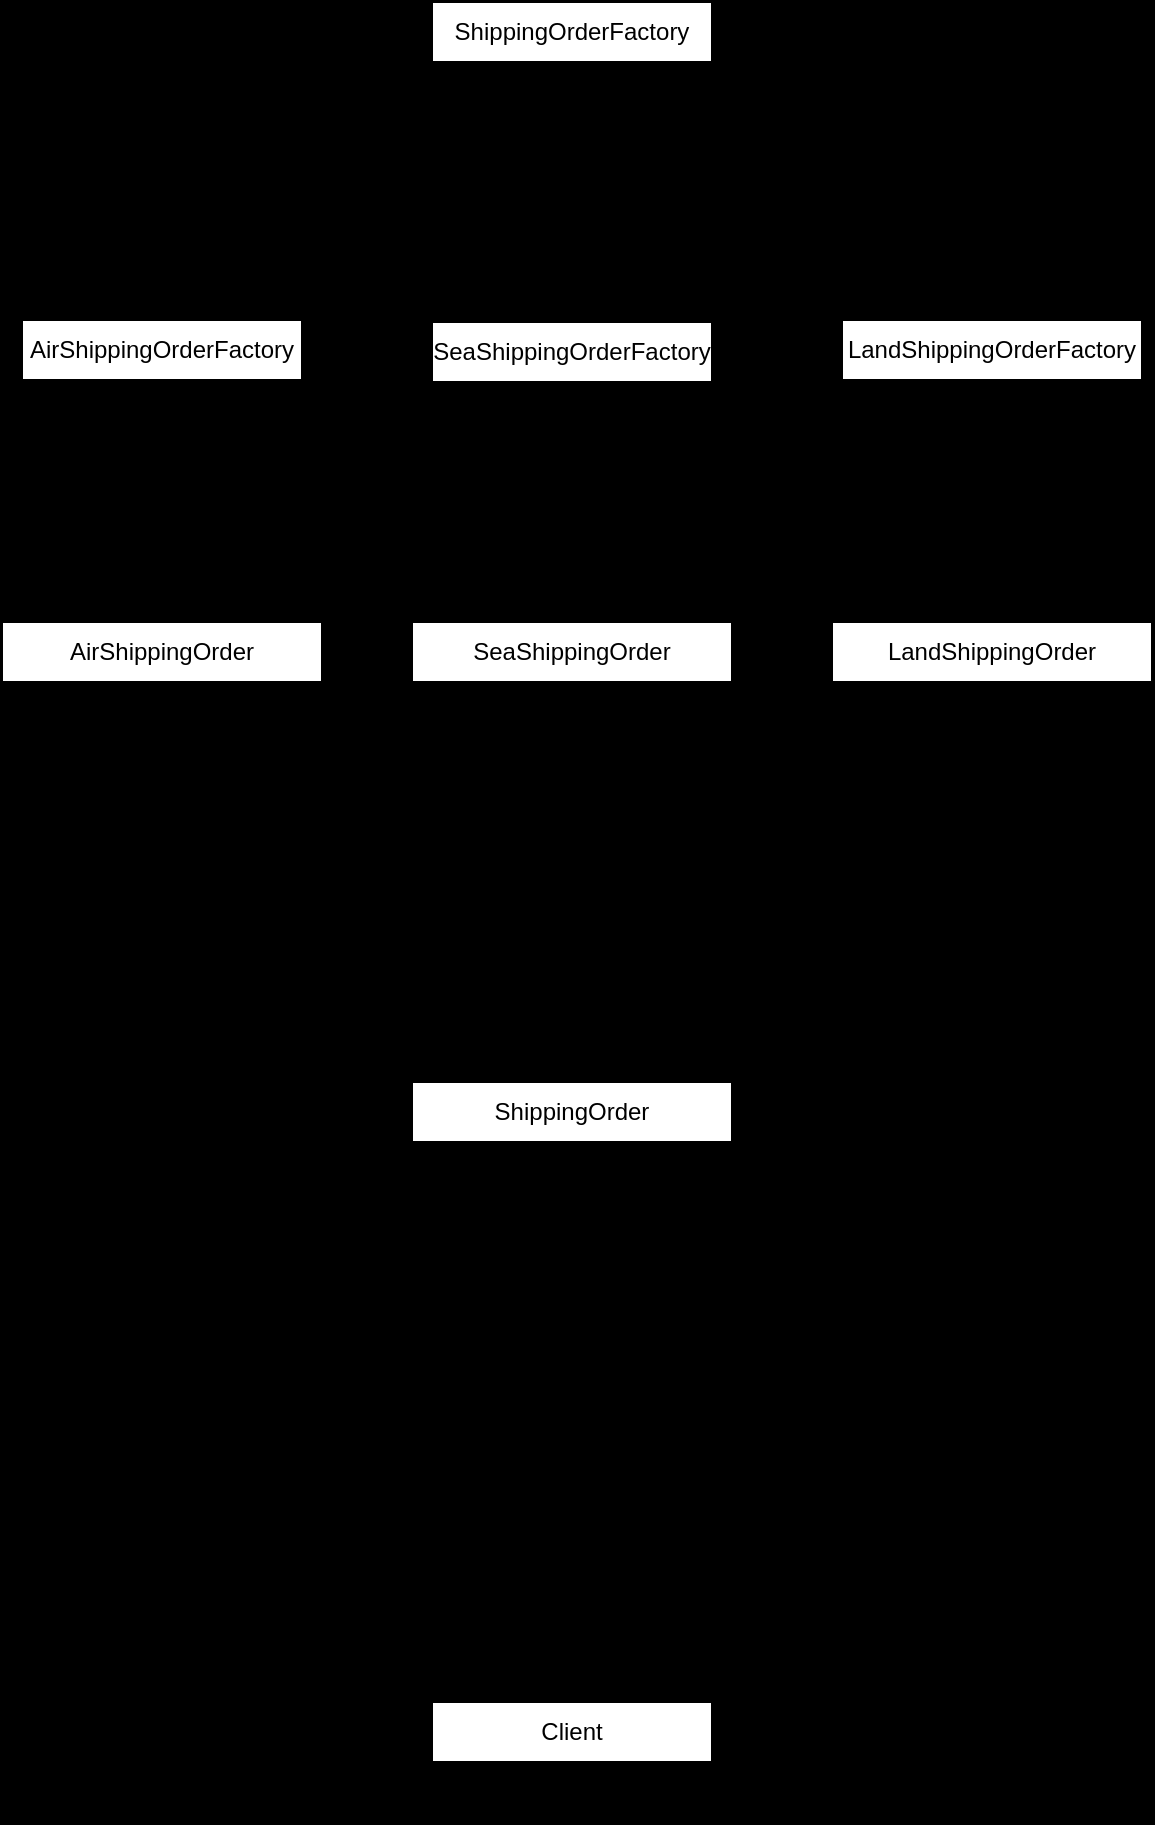 <mxfile version="24.8.9">
  <diagram name="Page-1" id="Y78mjj1Ao7lqS0v_sBWi">
    <mxGraphModel dx="1050" dy="626" grid="1" gridSize="10" guides="1" tooltips="1" connect="1" arrows="1" fold="1" page="1" pageScale="1" pageWidth="850" pageHeight="1100" background="#000000" math="0" shadow="0">
      <root>
        <mxCell id="0" />
        <mxCell id="1" parent="0" />
        <mxCell id="32vG_aWgIUVik16R4zgf-99" style="edgeStyle=orthogonalEdgeStyle;rounded=0;orthogonalLoop=1;jettySize=auto;html=1;" parent="1" source="32vG_aWgIUVik16R4zgf-5" target="32vG_aWgIUVik16R4zgf-59" edge="1">
          <mxGeometry relative="1" as="geometry" />
        </mxCell>
        <mxCell id="32vG_aWgIUVik16R4zgf-5" value="Client" style="swimlane;fontStyle=0;childLayout=stackLayout;horizontal=1;startSize=30;horizontalStack=0;resizeParent=1;resizeParentMax=0;resizeLast=0;collapsible=1;marginBottom=0;whiteSpace=wrap;html=1;" parent="1" vertex="1">
          <mxGeometry x="355" y="860" width="140" height="60" as="geometry" />
        </mxCell>
        <mxCell id="32vG_aWgIUVik16R4zgf-6" value="Main.java" style="text;strokeColor=none;fillColor=none;align=left;verticalAlign=middle;spacingLeft=4;spacingRight=4;overflow=hidden;points=[[0,0.5],[1,0.5]];portConstraint=eastwest;rotatable=0;whiteSpace=wrap;html=1;" parent="32vG_aWgIUVik16R4zgf-5" vertex="1">
          <mxGeometry y="30" width="140" height="30" as="geometry" />
        </mxCell>
        <mxCell id="32vG_aWgIUVik16R4zgf-93" style="edgeStyle=orthogonalEdgeStyle;rounded=0;orthogonalLoop=1;jettySize=auto;html=1;" parent="1" source="32vG_aWgIUVik16R4zgf-14" target="32vG_aWgIUVik16R4zgf-60" edge="1">
          <mxGeometry relative="1" as="geometry" />
        </mxCell>
        <mxCell id="32vG_aWgIUVik16R4zgf-14" value="&lt;div&gt;AirShippingOrderFactory&lt;/div&gt;" style="swimlane;fontStyle=0;childLayout=stackLayout;horizontal=1;startSize=30;horizontalStack=0;resizeParent=1;resizeParentMax=0;resizeLast=0;collapsible=1;marginBottom=0;whiteSpace=wrap;html=1;" parent="1" vertex="1">
          <mxGeometry x="150" y="169" width="140" height="60" as="geometry" />
        </mxCell>
        <mxCell id="32vG_aWgIUVik16R4zgf-83" value="createShippingOrder()" style="text;strokeColor=none;fillColor=none;align=left;verticalAlign=middle;spacingLeft=4;spacingRight=4;overflow=hidden;points=[[0,0.5],[1,0.5]];portConstraint=eastwest;rotatable=0;whiteSpace=wrap;html=1;" parent="32vG_aWgIUVik16R4zgf-14" vertex="1">
          <mxGeometry y="30" width="140" height="30" as="geometry" />
        </mxCell>
        <mxCell id="32vG_aWgIUVik16R4zgf-95" style="edgeStyle=orthogonalEdgeStyle;rounded=0;orthogonalLoop=1;jettySize=auto;html=1;" parent="1" source="32vG_aWgIUVik16R4zgf-19" target="32vG_aWgIUVik16R4zgf-67" edge="1">
          <mxGeometry relative="1" as="geometry" />
        </mxCell>
        <mxCell id="32vG_aWgIUVik16R4zgf-19" value="&lt;div&gt;LandShippingOrderFactory&lt;/div&gt;" style="swimlane;fontStyle=0;childLayout=stackLayout;horizontal=1;startSize=30;horizontalStack=0;resizeParent=1;resizeParentMax=0;resizeLast=0;collapsible=1;marginBottom=0;whiteSpace=wrap;html=1;" parent="1" vertex="1">
          <mxGeometry x="560" y="169" width="150" height="60" as="geometry" />
        </mxCell>
        <mxCell id="32vG_aWgIUVik16R4zgf-82" value="createShippingOrder()" style="text;strokeColor=none;fillColor=none;align=left;verticalAlign=middle;spacingLeft=4;spacingRight=4;overflow=hidden;points=[[0,0.5],[1,0.5]];portConstraint=eastwest;rotatable=0;whiteSpace=wrap;html=1;" parent="32vG_aWgIUVik16R4zgf-19" vertex="1">
          <mxGeometry y="30" width="150" height="30" as="geometry" />
        </mxCell>
        <mxCell id="32vG_aWgIUVik16R4zgf-86" style="edgeStyle=orthogonalEdgeStyle;rounded=0;orthogonalLoop=1;jettySize=auto;html=1;" parent="1" source="32vG_aWgIUVik16R4zgf-27" target="32vG_aWgIUVik16R4zgf-35" edge="1">
          <mxGeometry relative="1" as="geometry" />
        </mxCell>
        <mxCell id="32vG_aWgIUVik16R4zgf-94" style="edgeStyle=orthogonalEdgeStyle;rounded=0;orthogonalLoop=1;jettySize=auto;html=1;" parent="1" source="32vG_aWgIUVik16R4zgf-27" target="32vG_aWgIUVik16R4zgf-74" edge="1">
          <mxGeometry relative="1" as="geometry" />
        </mxCell>
        <mxCell id="32vG_aWgIUVik16R4zgf-27" value="SeaShippingOrderFactory" style="swimlane;fontStyle=0;childLayout=stackLayout;horizontal=1;startSize=30;horizontalStack=0;resizeParent=1;resizeParentMax=0;resizeLast=0;collapsible=1;marginBottom=0;whiteSpace=wrap;html=1;" parent="1" vertex="1">
          <mxGeometry x="355" y="170" width="140" height="60" as="geometry" />
        </mxCell>
        <mxCell id="32vG_aWgIUVik16R4zgf-81" value="createShippingOrder()" style="text;strokeColor=none;fillColor=none;align=left;verticalAlign=middle;spacingLeft=4;spacingRight=4;overflow=hidden;points=[[0,0.5],[1,0.5]];portConstraint=eastwest;rotatable=0;whiteSpace=wrap;html=1;" parent="32vG_aWgIUVik16R4zgf-27" vertex="1">
          <mxGeometry y="30" width="140" height="30" as="geometry" />
        </mxCell>
        <mxCell id="32vG_aWgIUVik16R4zgf-31" value="ShippingOrder" style="swimlane;fontStyle=0;childLayout=stackLayout;horizontal=1;startSize=30;horizontalStack=0;resizeParent=1;resizeParentMax=0;resizeLast=0;collapsible=1;marginBottom=0;whiteSpace=wrap;html=1;" parent="1" vertex="1">
          <mxGeometry x="345" y="550" width="160" height="210" as="geometry" />
        </mxCell>
        <mxCell id="32vG_aWgIUVik16R4zgf-32" value="&lt;div&gt;prepareShipment()&lt;/div&gt;" style="text;strokeColor=none;fillColor=none;align=left;verticalAlign=middle;spacingLeft=4;spacingRight=4;overflow=hidden;points=[[0,0.5],[1,0.5]];portConstraint=eastwest;rotatable=0;whiteSpace=wrap;html=1;" parent="32vG_aWgIUVik16R4zgf-31" vertex="1">
          <mxGeometry y="30" width="160" height="30" as="geometry" />
        </mxCell>
        <mxCell id="32vG_aWgIUVik16R4zgf-33" value="calculateCost()" style="text;strokeColor=none;fillColor=none;align=left;verticalAlign=middle;spacingLeft=4;spacingRight=4;overflow=hidden;points=[[0,0.5],[1,0.5]];portConstraint=eastwest;rotatable=0;whiteSpace=wrap;html=1;" parent="32vG_aWgIUVik16R4zgf-31" vertex="1">
          <mxGeometry y="60" width="160" height="30" as="geometry" />
        </mxCell>
        <mxCell id="32vG_aWgIUVik16R4zgf-34" value="generateDocumentation()" style="text;strokeColor=none;fillColor=none;align=left;verticalAlign=middle;spacingLeft=4;spacingRight=4;overflow=hidden;points=[[0,0.5],[1,0.5]];portConstraint=eastwest;rotatable=0;whiteSpace=wrap;html=1;" parent="32vG_aWgIUVik16R4zgf-31" vertex="1">
          <mxGeometry y="90" width="160" height="30" as="geometry" />
        </mxCell>
        <mxCell id="32vG_aWgIUVik16R4zgf-57" value="&lt;div align=&quot;left&quot;&gt;&amp;nbsp;orderID&lt;br&gt;&lt;/div&gt;" style="text;strokeColor=none;align=left;fillColor=none;html=1;verticalAlign=middle;whiteSpace=wrap;rounded=0;" parent="32vG_aWgIUVik16R4zgf-31" vertex="1">
          <mxGeometry y="120" width="160" height="30" as="geometry" />
        </mxCell>
        <mxCell id="32vG_aWgIUVik16R4zgf-58" value="&amp;nbsp;weight" style="text;strokeColor=none;align=left;fillColor=none;html=1;verticalAlign=middle;whiteSpace=wrap;rounded=0;" parent="32vG_aWgIUVik16R4zgf-31" vertex="1">
          <mxGeometry y="150" width="160" height="30" as="geometry" />
        </mxCell>
        <mxCell id="32vG_aWgIUVik16R4zgf-59" value="&amp;nbsp;destination" style="text;strokeColor=none;align=left;fillColor=none;html=1;verticalAlign=middle;whiteSpace=wrap;rounded=0;" parent="32vG_aWgIUVik16R4zgf-31" vertex="1">
          <mxGeometry y="180" width="160" height="30" as="geometry" />
        </mxCell>
        <mxCell id="32vG_aWgIUVik16R4zgf-35" value="ShippingOrderFactory" style="swimlane;fontStyle=0;childLayout=stackLayout;horizontal=1;startSize=30;horizontalStack=0;resizeParent=1;resizeParentMax=0;resizeLast=0;collapsible=1;marginBottom=0;whiteSpace=wrap;html=1;" parent="1" vertex="1">
          <mxGeometry x="355" y="10" width="140" height="60" as="geometry" />
        </mxCell>
        <mxCell id="32vG_aWgIUVik16R4zgf-36" value="createShippingOrder()" style="text;strokeColor=none;fillColor=none;align=left;verticalAlign=middle;spacingLeft=4;spacingRight=4;overflow=hidden;points=[[0,0.5],[1,0.5]];portConstraint=eastwest;rotatable=0;whiteSpace=wrap;html=1;" parent="32vG_aWgIUVik16R4zgf-35" vertex="1">
          <mxGeometry y="30" width="140" height="30" as="geometry" />
        </mxCell>
        <mxCell id="32vG_aWgIUVik16R4zgf-60" value="AirShippingOrder" style="swimlane;fontStyle=0;childLayout=stackLayout;horizontal=1;startSize=30;horizontalStack=0;resizeParent=1;resizeParentMax=0;resizeLast=0;collapsible=1;marginBottom=0;whiteSpace=wrap;html=1;" parent="1" vertex="1">
          <mxGeometry x="140" y="320" width="160" height="150" as="geometry" />
        </mxCell>
        <mxCell id="32vG_aWgIUVik16R4zgf-61" value="&lt;div&gt;prepareShipment()&lt;/div&gt;" style="text;strokeColor=none;fillColor=none;align=left;verticalAlign=middle;spacingLeft=4;spacingRight=4;overflow=hidden;points=[[0,0.5],[1,0.5]];portConstraint=eastwest;rotatable=0;whiteSpace=wrap;html=1;" parent="32vG_aWgIUVik16R4zgf-60" vertex="1">
          <mxGeometry y="30" width="160" height="30" as="geometry" />
        </mxCell>
        <mxCell id="32vG_aWgIUVik16R4zgf-62" value="calculateCost()" style="text;strokeColor=none;fillColor=none;align=left;verticalAlign=middle;spacingLeft=4;spacingRight=4;overflow=hidden;points=[[0,0.5],[1,0.5]];portConstraint=eastwest;rotatable=0;whiteSpace=wrap;html=1;" parent="32vG_aWgIUVik16R4zgf-60" vertex="1">
          <mxGeometry y="60" width="160" height="30" as="geometry" />
        </mxCell>
        <mxCell id="32vG_aWgIUVik16R4zgf-63" value="generateDocumentation()" style="text;strokeColor=none;fillColor=none;align=left;verticalAlign=middle;spacingLeft=4;spacingRight=4;overflow=hidden;points=[[0,0.5],[1,0.5]];portConstraint=eastwest;rotatable=0;whiteSpace=wrap;html=1;" parent="32vG_aWgIUVik16R4zgf-60" vertex="1">
          <mxGeometry y="90" width="160" height="30" as="geometry" />
        </mxCell>
        <mxCell id="32vG_aWgIUVik16R4zgf-64" value="&amp;nbsp;airwayBillNumber" style="text;strokeColor=none;align=left;fillColor=none;html=1;verticalAlign=middle;whiteSpace=wrap;rounded=0;" parent="32vG_aWgIUVik16R4zgf-60" vertex="1">
          <mxGeometry y="120" width="160" height="30" as="geometry" />
        </mxCell>
        <mxCell id="32vG_aWgIUVik16R4zgf-67" value="LandShippingOrder" style="swimlane;fontStyle=0;childLayout=stackLayout;horizontal=1;startSize=30;horizontalStack=0;resizeParent=1;resizeParentMax=0;resizeLast=0;collapsible=1;marginBottom=0;whiteSpace=wrap;html=1;" parent="1" vertex="1">
          <mxGeometry x="555" y="320" width="160" height="150" as="geometry" />
        </mxCell>
        <mxCell id="32vG_aWgIUVik16R4zgf-68" value="&lt;div&gt;prepareShipment()&lt;/div&gt;" style="text;strokeColor=none;fillColor=none;align=left;verticalAlign=middle;spacingLeft=4;spacingRight=4;overflow=hidden;points=[[0,0.5],[1,0.5]];portConstraint=eastwest;rotatable=0;whiteSpace=wrap;html=1;" parent="32vG_aWgIUVik16R4zgf-67" vertex="1">
          <mxGeometry y="30" width="160" height="30" as="geometry" />
        </mxCell>
        <mxCell id="32vG_aWgIUVik16R4zgf-69" value="calculateCost()" style="text;strokeColor=none;fillColor=none;align=left;verticalAlign=middle;spacingLeft=4;spacingRight=4;overflow=hidden;points=[[0,0.5],[1,0.5]];portConstraint=eastwest;rotatable=0;whiteSpace=wrap;html=1;" parent="32vG_aWgIUVik16R4zgf-67" vertex="1">
          <mxGeometry y="60" width="160" height="30" as="geometry" />
        </mxCell>
        <mxCell id="32vG_aWgIUVik16R4zgf-70" value="generateDocumentation()" style="text;strokeColor=none;fillColor=none;align=left;verticalAlign=middle;spacingLeft=4;spacingRight=4;overflow=hidden;points=[[0,0.5],[1,0.5]];portConstraint=eastwest;rotatable=0;whiteSpace=wrap;html=1;" parent="32vG_aWgIUVik16R4zgf-67" vertex="1">
          <mxGeometry y="90" width="160" height="30" as="geometry" />
        </mxCell>
        <mxCell id="32vG_aWgIUVik16R4zgf-71" value="&amp;nbsp;deliveryTruckID" style="text;strokeColor=none;align=left;fillColor=none;html=1;verticalAlign=middle;whiteSpace=wrap;rounded=0;" parent="32vG_aWgIUVik16R4zgf-67" vertex="1">
          <mxGeometry y="120" width="160" height="30" as="geometry" />
        </mxCell>
        <mxCell id="32vG_aWgIUVik16R4zgf-74" value="SeaShippingOrder" style="swimlane;fontStyle=0;childLayout=stackLayout;horizontal=1;startSize=30;horizontalStack=0;resizeParent=1;resizeParentMax=0;resizeLast=0;collapsible=1;marginBottom=0;whiteSpace=wrap;html=1;" parent="1" vertex="1">
          <mxGeometry x="345" y="320" width="160" height="150" as="geometry" />
        </mxCell>
        <mxCell id="32vG_aWgIUVik16R4zgf-75" value="&lt;div&gt;prepareShipment()&lt;/div&gt;" style="text;strokeColor=none;fillColor=none;align=left;verticalAlign=middle;spacingLeft=4;spacingRight=4;overflow=hidden;points=[[0,0.5],[1,0.5]];portConstraint=eastwest;rotatable=0;whiteSpace=wrap;html=1;" parent="32vG_aWgIUVik16R4zgf-74" vertex="1">
          <mxGeometry y="30" width="160" height="30" as="geometry" />
        </mxCell>
        <mxCell id="32vG_aWgIUVik16R4zgf-76" value="calculateCost()" style="text;strokeColor=none;fillColor=none;align=left;verticalAlign=middle;spacingLeft=4;spacingRight=4;overflow=hidden;points=[[0,0.5],[1,0.5]];portConstraint=eastwest;rotatable=0;whiteSpace=wrap;html=1;" parent="32vG_aWgIUVik16R4zgf-74" vertex="1">
          <mxGeometry y="60" width="160" height="30" as="geometry" />
        </mxCell>
        <mxCell id="32vG_aWgIUVik16R4zgf-77" value="generateDocumentation()" style="text;strokeColor=none;fillColor=none;align=left;verticalAlign=middle;spacingLeft=4;spacingRight=4;overflow=hidden;points=[[0,0.5],[1,0.5]];portConstraint=eastwest;rotatable=0;whiteSpace=wrap;html=1;" parent="32vG_aWgIUVik16R4zgf-74" vertex="1">
          <mxGeometry y="90" width="160" height="30" as="geometry" />
        </mxCell>
        <mxCell id="32vG_aWgIUVik16R4zgf-78" value="&amp;nbsp;billOfLading" style="text;strokeColor=none;align=left;fillColor=none;html=1;verticalAlign=middle;whiteSpace=wrap;rounded=0;" parent="32vG_aWgIUVik16R4zgf-74" vertex="1">
          <mxGeometry y="120" width="160" height="30" as="geometry" />
        </mxCell>
        <mxCell id="32vG_aWgIUVik16R4zgf-90" style="edgeStyle=orthogonalEdgeStyle;rounded=0;orthogonalLoop=1;jettySize=auto;html=1;entryX=0.233;entryY=1.001;entryDx=0;entryDy=0;entryPerimeter=0;" parent="1" source="32vG_aWgIUVik16R4zgf-14" target="32vG_aWgIUVik16R4zgf-36" edge="1">
          <mxGeometry relative="1" as="geometry" />
        </mxCell>
        <mxCell id="32vG_aWgIUVik16R4zgf-92" style="edgeStyle=orthogonalEdgeStyle;rounded=0;orthogonalLoop=1;jettySize=auto;html=1;entryX=0.821;entryY=1;entryDx=0;entryDy=0;entryPerimeter=0;" parent="1" source="32vG_aWgIUVik16R4zgf-19" target="32vG_aWgIUVik16R4zgf-36" edge="1">
          <mxGeometry relative="1" as="geometry" />
        </mxCell>
        <mxCell id="32vG_aWgIUVik16R4zgf-96" style="edgeStyle=orthogonalEdgeStyle;rounded=0;orthogonalLoop=1;jettySize=auto;html=1;" parent="1" source="32vG_aWgIUVik16R4zgf-64" target="32vG_aWgIUVik16R4zgf-34" edge="1">
          <mxGeometry relative="1" as="geometry" />
        </mxCell>
        <mxCell id="32vG_aWgIUVik16R4zgf-97" style="edgeStyle=orthogonalEdgeStyle;rounded=0;orthogonalLoop=1;jettySize=auto;html=1;" parent="1" source="32vG_aWgIUVik16R4zgf-78" target="32vG_aWgIUVik16R4zgf-31" edge="1">
          <mxGeometry relative="1" as="geometry" />
        </mxCell>
        <mxCell id="32vG_aWgIUVik16R4zgf-98" style="edgeStyle=orthogonalEdgeStyle;rounded=0;orthogonalLoop=1;jettySize=auto;html=1;" parent="1" source="32vG_aWgIUVik16R4zgf-71" target="32vG_aWgIUVik16R4zgf-34" edge="1">
          <mxGeometry relative="1" as="geometry" />
        </mxCell>
      </root>
    </mxGraphModel>
  </diagram>
</mxfile>
